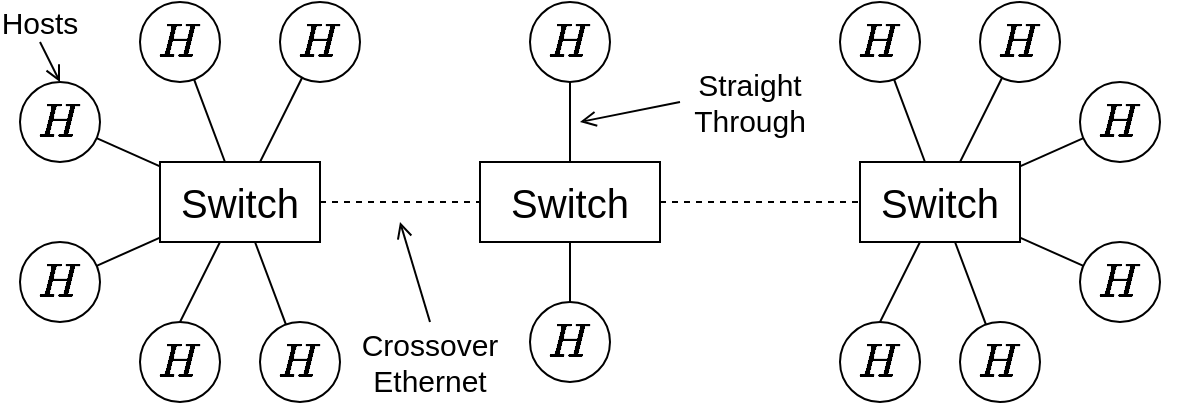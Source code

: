 <mxfile version="13.9.9" type="device"><diagram id="m2sxsDJ-jPKrqF9olIKW" name="Page-1"><mxGraphModel dx="517" dy="460" grid="1" gridSize="10" guides="1" tooltips="1" connect="1" arrows="1" fold="1" page="1" pageScale="1" pageWidth="850" pageHeight="1100" math="1" shadow="0"><root><mxCell id="0"/><mxCell id="1" parent="0"/><mxCell id="lfEN-lbRfdewmAVCp6Z5-8" style="rounded=0;orthogonalLoop=1;jettySize=auto;html=1;exitX=0.5;exitY=0;exitDx=0;exitDy=0;fontSize=20;endArrow=none;endFill=0;" edge="1" parent="1" source="lfEN-lbRfdewmAVCp6Z5-2" target="lfEN-lbRfdewmAVCp6Z5-16"><mxGeometry relative="1" as="geometry"><mxPoint x="126.667" y="140" as="targetPoint"/></mxGeometry></mxCell><mxCell id="lfEN-lbRfdewmAVCp6Z5-2" value="$$H$$" style="ellipse;whiteSpace=wrap;html=1;aspect=fixed;fontSize=20;" vertex="1" parent="1"><mxGeometry x="80" y="180" width="40" height="40" as="geometry"/></mxCell><mxCell id="lfEN-lbRfdewmAVCp6Z5-4" value="$$H$$" style="ellipse;whiteSpace=wrap;html=1;aspect=fixed;fontSize=20;" vertex="1" parent="1"><mxGeometry x="140" y="180" width="40" height="40" as="geometry"/></mxCell><mxCell id="lfEN-lbRfdewmAVCp6Z5-10" style="edgeStyle=none;rounded=0;orthogonalLoop=1;jettySize=auto;html=1;endArrow=none;endFill=0;fontSize=20;" edge="1" parent="1" source="lfEN-lbRfdewmAVCp6Z5-5" target="lfEN-lbRfdewmAVCp6Z5-16"><mxGeometry relative="1" as="geometry"><mxPoint x="90" y="140" as="targetPoint"/></mxGeometry></mxCell><mxCell id="lfEN-lbRfdewmAVCp6Z5-5" value="$$H$$" style="ellipse;whiteSpace=wrap;html=1;aspect=fixed;fontSize=20;" vertex="1" parent="1"><mxGeometry x="20" y="140" width="40" height="40" as="geometry"/></mxCell><mxCell id="lfEN-lbRfdewmAVCp6Z5-11" style="edgeStyle=none;rounded=0;orthogonalLoop=1;jettySize=auto;html=1;endArrow=none;endFill=0;fontSize=20;" edge="1" parent="1" source="lfEN-lbRfdewmAVCp6Z5-6" target="lfEN-lbRfdewmAVCp6Z5-16"><mxGeometry relative="1" as="geometry"><mxPoint x="90" y="100" as="targetPoint"/></mxGeometry></mxCell><mxCell id="lfEN-lbRfdewmAVCp6Z5-6" value="$$H$$" style="ellipse;whiteSpace=wrap;html=1;aspect=fixed;fontSize=20;" vertex="1" parent="1"><mxGeometry x="20" y="60" width="40" height="40" as="geometry"/></mxCell><mxCell id="lfEN-lbRfdewmAVCp6Z5-9" style="edgeStyle=none;rounded=0;orthogonalLoop=1;jettySize=auto;html=1;endArrow=none;endFill=0;fontSize=20;" edge="1" parent="1" source="lfEN-lbRfdewmAVCp6Z5-16" target="lfEN-lbRfdewmAVCp6Z5-4"><mxGeometry relative="1" as="geometry"><mxPoint x="145" y="140" as="sourcePoint"/></mxGeometry></mxCell><mxCell id="lfEN-lbRfdewmAVCp6Z5-14" style="edgeStyle=none;rounded=0;orthogonalLoop=1;jettySize=auto;html=1;endArrow=none;endFill=0;fontSize=20;" edge="1" parent="1" source="lfEN-lbRfdewmAVCp6Z5-12" target="lfEN-lbRfdewmAVCp6Z5-16"><mxGeometry relative="1" as="geometry"><mxPoint x="130" y="100" as="targetPoint"/></mxGeometry></mxCell><mxCell id="lfEN-lbRfdewmAVCp6Z5-12" value="$$H$$" style="ellipse;whiteSpace=wrap;html=1;aspect=fixed;fontSize=20;" vertex="1" parent="1"><mxGeometry x="80" y="20" width="40" height="40" as="geometry"/></mxCell><mxCell id="lfEN-lbRfdewmAVCp6Z5-15" style="edgeStyle=none;rounded=0;orthogonalLoop=1;jettySize=auto;html=1;endArrow=none;endFill=0;fontSize=20;" edge="1" parent="1" source="lfEN-lbRfdewmAVCp6Z5-13" target="lfEN-lbRfdewmAVCp6Z5-16"><mxGeometry relative="1" as="geometry"><mxPoint x="147.5" y="100" as="targetPoint"/></mxGeometry></mxCell><mxCell id="lfEN-lbRfdewmAVCp6Z5-13" value="$$H$$" style="ellipse;whiteSpace=wrap;html=1;aspect=fixed;fontSize=20;" vertex="1" parent="1"><mxGeometry x="150" y="20" width="40" height="40" as="geometry"/></mxCell><mxCell id="lfEN-lbRfdewmAVCp6Z5-36" style="edgeStyle=none;rounded=0;orthogonalLoop=1;jettySize=auto;html=1;exitX=1;exitY=0.5;exitDx=0;exitDy=0;entryX=0;entryY=0.5;entryDx=0;entryDy=0;endArrow=none;endFill=0;fontSize=20;dashed=1;" edge="1" parent="1" source="lfEN-lbRfdewmAVCp6Z5-16" target="lfEN-lbRfdewmAVCp6Z5-17"><mxGeometry relative="1" as="geometry"/></mxCell><mxCell id="lfEN-lbRfdewmAVCp6Z5-16" value="Switch" style="rounded=0;whiteSpace=wrap;html=1;fontSize=20;" vertex="1" parent="1"><mxGeometry x="90" y="100" width="80" height="40" as="geometry"/></mxCell><mxCell id="lfEN-lbRfdewmAVCp6Z5-37" style="edgeStyle=none;rounded=0;orthogonalLoop=1;jettySize=auto;html=1;exitX=1;exitY=0.5;exitDx=0;exitDy=0;entryX=0;entryY=0.5;entryDx=0;entryDy=0;dashed=1;endArrow=none;endFill=0;fontSize=20;" edge="1" parent="1" source="lfEN-lbRfdewmAVCp6Z5-17" target="lfEN-lbRfdewmAVCp6Z5-35"><mxGeometry relative="1" as="geometry"/></mxCell><mxCell id="lfEN-lbRfdewmAVCp6Z5-17" value="Switch" style="rounded=0;whiteSpace=wrap;html=1;fontSize=20;" vertex="1" parent="1"><mxGeometry x="250" y="100" width="90" height="40" as="geometry"/></mxCell><mxCell id="lfEN-lbRfdewmAVCp6Z5-19" style="edgeStyle=none;rounded=0;orthogonalLoop=1;jettySize=auto;html=1;endArrow=none;endFill=0;fontSize=20;" edge="1" parent="1" source="lfEN-lbRfdewmAVCp6Z5-18" target="lfEN-lbRfdewmAVCp6Z5-17"><mxGeometry relative="1" as="geometry"/></mxCell><mxCell id="lfEN-lbRfdewmAVCp6Z5-18" value="$$H$$" style="ellipse;whiteSpace=wrap;html=1;aspect=fixed;fontSize=20;" vertex="1" parent="1"><mxGeometry x="275" y="20" width="40" height="40" as="geometry"/></mxCell><mxCell id="lfEN-lbRfdewmAVCp6Z5-22" style="edgeStyle=none;rounded=0;orthogonalLoop=1;jettySize=auto;html=1;endArrow=none;endFill=0;fontSize=20;" edge="1" parent="1" source="lfEN-lbRfdewmAVCp6Z5-21" target="lfEN-lbRfdewmAVCp6Z5-17"><mxGeometry relative="1" as="geometry"/></mxCell><mxCell id="lfEN-lbRfdewmAVCp6Z5-21" value="$$H$$" style="ellipse;whiteSpace=wrap;html=1;aspect=fixed;fontSize=20;" vertex="1" parent="1"><mxGeometry x="275" y="170" width="40" height="40" as="geometry"/></mxCell><mxCell id="lfEN-lbRfdewmAVCp6Z5-23" style="rounded=0;orthogonalLoop=1;jettySize=auto;html=1;exitX=0.5;exitY=0;exitDx=0;exitDy=0;fontSize=20;endArrow=none;endFill=0;" edge="1" parent="1" source="lfEN-lbRfdewmAVCp6Z5-24" target="lfEN-lbRfdewmAVCp6Z5-35"><mxGeometry relative="1" as="geometry"><mxPoint x="476.667" y="140" as="targetPoint"/></mxGeometry></mxCell><mxCell id="lfEN-lbRfdewmAVCp6Z5-24" value="$$H$$" style="ellipse;whiteSpace=wrap;html=1;aspect=fixed;fontSize=20;" vertex="1" parent="1"><mxGeometry x="430" y="180" width="40" height="40" as="geometry"/></mxCell><mxCell id="lfEN-lbRfdewmAVCp6Z5-25" value="$$H$$" style="ellipse;whiteSpace=wrap;html=1;aspect=fixed;fontSize=20;" vertex="1" parent="1"><mxGeometry x="490" y="180" width="40" height="40" as="geometry"/></mxCell><mxCell id="lfEN-lbRfdewmAVCp6Z5-26" style="edgeStyle=none;rounded=0;orthogonalLoop=1;jettySize=auto;html=1;endArrow=none;endFill=0;fontSize=20;" edge="1" parent="1" source="lfEN-lbRfdewmAVCp6Z5-27" target="lfEN-lbRfdewmAVCp6Z5-35"><mxGeometry relative="1" as="geometry"><mxPoint x="440" y="140" as="targetPoint"/></mxGeometry></mxCell><mxCell id="lfEN-lbRfdewmAVCp6Z5-27" value="$$H$$" style="ellipse;whiteSpace=wrap;html=1;aspect=fixed;fontSize=20;" vertex="1" parent="1"><mxGeometry x="550" y="140" width="40" height="40" as="geometry"/></mxCell><mxCell id="lfEN-lbRfdewmAVCp6Z5-28" style="edgeStyle=none;rounded=0;orthogonalLoop=1;jettySize=auto;html=1;endArrow=none;endFill=0;fontSize=20;" edge="1" parent="1" source="lfEN-lbRfdewmAVCp6Z5-29" target="lfEN-lbRfdewmAVCp6Z5-35"><mxGeometry relative="1" as="geometry"><mxPoint x="440" y="100" as="targetPoint"/></mxGeometry></mxCell><mxCell id="lfEN-lbRfdewmAVCp6Z5-29" value="$$H$$" style="ellipse;whiteSpace=wrap;html=1;aspect=fixed;fontSize=20;" vertex="1" parent="1"><mxGeometry x="550" y="60" width="40" height="40" as="geometry"/></mxCell><mxCell id="lfEN-lbRfdewmAVCp6Z5-30" style="edgeStyle=none;rounded=0;orthogonalLoop=1;jettySize=auto;html=1;endArrow=none;endFill=0;fontSize=20;" edge="1" parent="1" source="lfEN-lbRfdewmAVCp6Z5-35" target="lfEN-lbRfdewmAVCp6Z5-25"><mxGeometry relative="1" as="geometry"><mxPoint x="495" y="140" as="sourcePoint"/></mxGeometry></mxCell><mxCell id="lfEN-lbRfdewmAVCp6Z5-31" style="edgeStyle=none;rounded=0;orthogonalLoop=1;jettySize=auto;html=1;endArrow=none;endFill=0;fontSize=20;" edge="1" parent="1" source="lfEN-lbRfdewmAVCp6Z5-32" target="lfEN-lbRfdewmAVCp6Z5-35"><mxGeometry relative="1" as="geometry"><mxPoint x="480" y="100" as="targetPoint"/></mxGeometry></mxCell><mxCell id="lfEN-lbRfdewmAVCp6Z5-32" value="$$H$$" style="ellipse;whiteSpace=wrap;html=1;aspect=fixed;fontSize=20;" vertex="1" parent="1"><mxGeometry x="430" y="20" width="40" height="40" as="geometry"/></mxCell><mxCell id="lfEN-lbRfdewmAVCp6Z5-33" style="edgeStyle=none;rounded=0;orthogonalLoop=1;jettySize=auto;html=1;endArrow=none;endFill=0;fontSize=20;" edge="1" parent="1" source="lfEN-lbRfdewmAVCp6Z5-34" target="lfEN-lbRfdewmAVCp6Z5-35"><mxGeometry relative="1" as="geometry"><mxPoint x="497.5" y="100" as="targetPoint"/></mxGeometry></mxCell><mxCell id="lfEN-lbRfdewmAVCp6Z5-34" value="$$H$$" style="ellipse;whiteSpace=wrap;html=1;aspect=fixed;fontSize=20;" vertex="1" parent="1"><mxGeometry x="500" y="20" width="40" height="40" as="geometry"/></mxCell><mxCell id="lfEN-lbRfdewmAVCp6Z5-35" value="Switch" style="rounded=0;whiteSpace=wrap;html=1;fontSize=20;" vertex="1" parent="1"><mxGeometry x="440" y="100" width="80" height="40" as="geometry"/></mxCell><mxCell id="lfEN-lbRfdewmAVCp6Z5-39" style="edgeStyle=none;rounded=0;orthogonalLoop=1;jettySize=auto;html=1;exitX=0.5;exitY=1;exitDx=0;exitDy=0;entryX=0.5;entryY=0;entryDx=0;entryDy=0;endArrow=open;endFill=0;fontSize=20;" edge="1" parent="1" source="lfEN-lbRfdewmAVCp6Z5-38" target="lfEN-lbRfdewmAVCp6Z5-6"><mxGeometry relative="1" as="geometry"/></mxCell><mxCell id="lfEN-lbRfdewmAVCp6Z5-38" value="Hosts" style="text;html=1;strokeColor=none;fillColor=none;align=center;verticalAlign=middle;whiteSpace=wrap;rounded=0;fontSize=15;" vertex="1" parent="1"><mxGeometry x="10" y="20" width="40" height="20" as="geometry"/></mxCell><mxCell id="lfEN-lbRfdewmAVCp6Z5-41" style="edgeStyle=none;rounded=0;orthogonalLoop=1;jettySize=auto;html=1;exitX=0.5;exitY=0;exitDx=0;exitDy=0;endArrow=open;endFill=0;fontSize=15;" edge="1" parent="1" source="lfEN-lbRfdewmAVCp6Z5-40"><mxGeometry relative="1" as="geometry"><mxPoint x="210" y="130" as="targetPoint"/></mxGeometry></mxCell><mxCell id="lfEN-lbRfdewmAVCp6Z5-40" value="Crossover Ethernet" style="text;html=1;strokeColor=none;fillColor=none;align=center;verticalAlign=middle;whiteSpace=wrap;rounded=0;fontSize=15;" vertex="1" parent="1"><mxGeometry x="190" y="180" width="70" height="40" as="geometry"/></mxCell><mxCell id="lfEN-lbRfdewmAVCp6Z5-42" style="edgeStyle=none;rounded=0;orthogonalLoop=1;jettySize=auto;html=1;endArrow=open;endFill=0;fontSize=15;" edge="1" parent="1"><mxGeometry relative="1" as="geometry"><mxPoint x="300" y="80" as="targetPoint"/><mxPoint x="350" y="70" as="sourcePoint"/></mxGeometry></mxCell><mxCell id="lfEN-lbRfdewmAVCp6Z5-43" value="Straight Through" style="text;html=1;strokeColor=none;fillColor=none;align=center;verticalAlign=middle;whiteSpace=wrap;rounded=0;fontSize=15;" vertex="1" parent="1"><mxGeometry x="350" y="50" width="70" height="40" as="geometry"/></mxCell></root></mxGraphModel></diagram></mxfile>